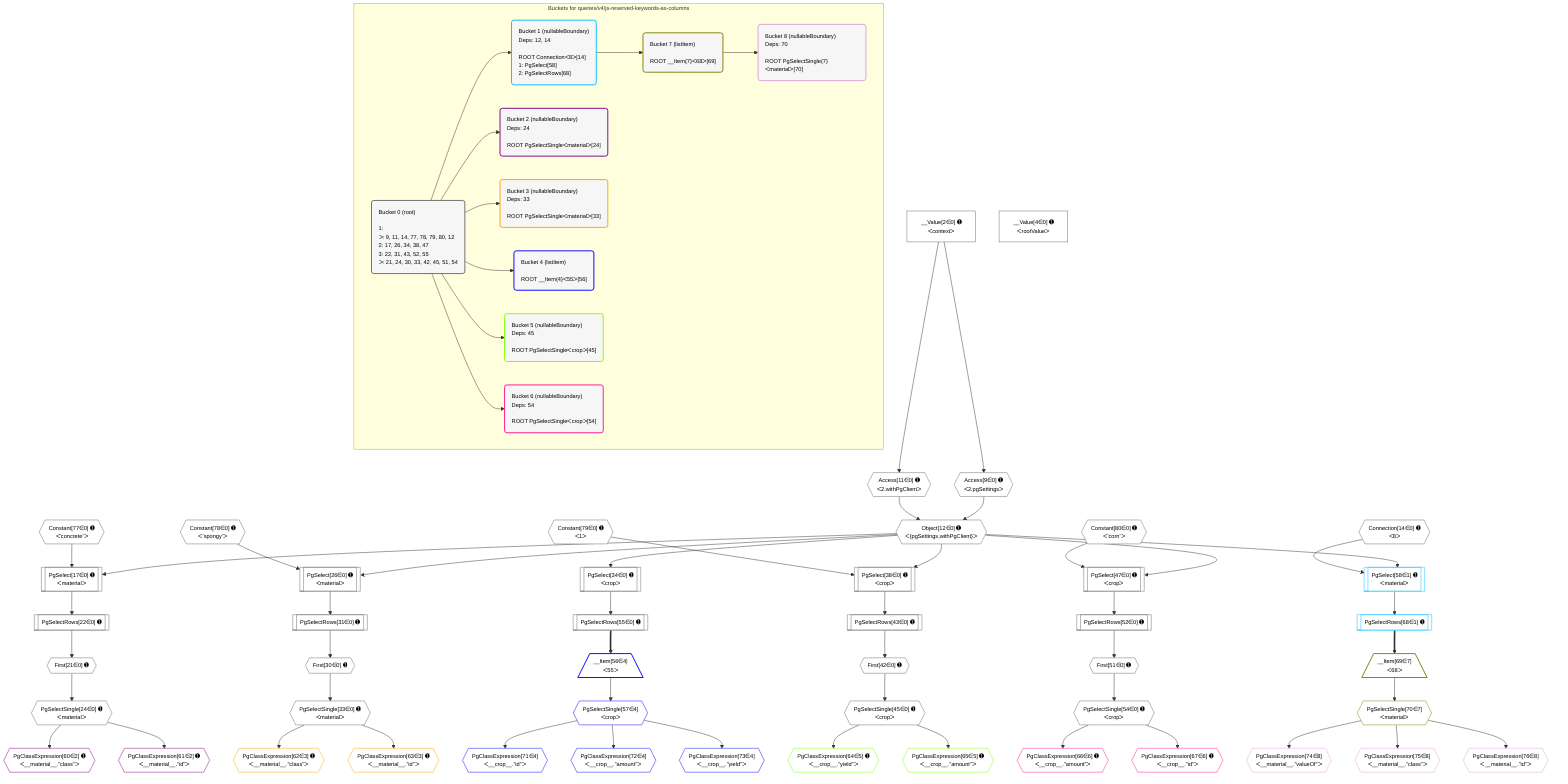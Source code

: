%%{init: {'themeVariables': { 'fontSize': '12px'}}}%%
graph TD
    classDef path fill:#eee,stroke:#000,color:#000
    classDef plan fill:#fff,stroke-width:1px,color:#000
    classDef itemplan fill:#fff,stroke-width:2px,color:#000
    classDef unbatchedplan fill:#dff,stroke-width:1px,color:#000
    classDef sideeffectplan fill:#fcc,stroke-width:2px,color:#000
    classDef bucket fill:#f6f6f6,color:#000,stroke-width:2px,text-align:left

    subgraph "Buckets for queries/v4/js-reserved-keywords-as-columns"
    Bucket0("Bucket 0 (root)<br /><br />1: <br />ᐳ: 9, 11, 14, 77, 78, 79, 80, 12<br />2: 17, 26, 34, 38, 47<br />3: 22, 31, 43, 52, 55<br />ᐳ: 21, 24, 30, 33, 42, 45, 51, 54"):::bucket
    Bucket1("Bucket 1 (nullableBoundary)<br />Deps: 12, 14<br /><br />ROOT Connectionᐸ8ᐳ[14]<br />1: PgSelect[58]<br />2: PgSelectRows[68]"):::bucket
    Bucket2("Bucket 2 (nullableBoundary)<br />Deps: 24<br /><br />ROOT PgSelectSingleᐸmaterialᐳ[24]"):::bucket
    Bucket3("Bucket 3 (nullableBoundary)<br />Deps: 33<br /><br />ROOT PgSelectSingleᐸmaterialᐳ[33]"):::bucket
    Bucket4("Bucket 4 (listItem)<br /><br />ROOT __Item{4}ᐸ55ᐳ[56]"):::bucket
    Bucket5("Bucket 5 (nullableBoundary)<br />Deps: 45<br /><br />ROOT PgSelectSingleᐸcropᐳ[45]"):::bucket
    Bucket6("Bucket 6 (nullableBoundary)<br />Deps: 54<br /><br />ROOT PgSelectSingleᐸcropᐳ[54]"):::bucket
    Bucket7("Bucket 7 (listItem)<br /><br />ROOT __Item{7}ᐸ68ᐳ[69]"):::bucket
    Bucket8("Bucket 8 (nullableBoundary)<br />Deps: 70<br /><br />ROOT PgSelectSingle{7}ᐸmaterialᐳ[70]"):::bucket
    end
    Bucket0 --> Bucket1 & Bucket2 & Bucket3 & Bucket4 & Bucket5 & Bucket6
    Bucket1 --> Bucket7
    Bucket7 --> Bucket8

    %% plan dependencies
    Object12{{"Object[12∈0] ➊<br />ᐸ{pgSettings,withPgClient}ᐳ"}}:::plan
    Access9{{"Access[9∈0] ➊<br />ᐸ2.pgSettingsᐳ"}}:::plan
    Access11{{"Access[11∈0] ➊<br />ᐸ2.withPgClientᐳ"}}:::plan
    Access9 & Access11 --> Object12
    PgSelect17[["PgSelect[17∈0] ➊<br />ᐸmaterialᐳ"]]:::plan
    Constant77{{"Constant[77∈0] ➊<br />ᐸ'concrete'ᐳ"}}:::plan
    Object12 & Constant77 --> PgSelect17
    PgSelect26[["PgSelect[26∈0] ➊<br />ᐸmaterialᐳ"]]:::plan
    Constant78{{"Constant[78∈0] ➊<br />ᐸ'spongy'ᐳ"}}:::plan
    Object12 & Constant78 --> PgSelect26
    PgSelect38[["PgSelect[38∈0] ➊<br />ᐸcropᐳ"]]:::plan
    Constant79{{"Constant[79∈0] ➊<br />ᐸ1ᐳ"}}:::plan
    Object12 & Constant79 --> PgSelect38
    PgSelect47[["PgSelect[47∈0] ➊<br />ᐸcropᐳ"]]:::plan
    Constant80{{"Constant[80∈0] ➊<br />ᐸ'corn'ᐳ"}}:::plan
    Object12 & Constant80 --> PgSelect47
    __Value2["__Value[2∈0] ➊<br />ᐸcontextᐳ"]:::plan
    __Value2 --> Access9
    __Value2 --> Access11
    First21{{"First[21∈0] ➊"}}:::plan
    PgSelectRows22[["PgSelectRows[22∈0] ➊"]]:::plan
    PgSelectRows22 --> First21
    PgSelect17 --> PgSelectRows22
    PgSelectSingle24{{"PgSelectSingle[24∈0] ➊<br />ᐸmaterialᐳ"}}:::plan
    First21 --> PgSelectSingle24
    First30{{"First[30∈0] ➊"}}:::plan
    PgSelectRows31[["PgSelectRows[31∈0] ➊"]]:::plan
    PgSelectRows31 --> First30
    PgSelect26 --> PgSelectRows31
    PgSelectSingle33{{"PgSelectSingle[33∈0] ➊<br />ᐸmaterialᐳ"}}:::plan
    First30 --> PgSelectSingle33
    PgSelect34[["PgSelect[34∈0] ➊<br />ᐸcropᐳ"]]:::plan
    Object12 --> PgSelect34
    First42{{"First[42∈0] ➊"}}:::plan
    PgSelectRows43[["PgSelectRows[43∈0] ➊"]]:::plan
    PgSelectRows43 --> First42
    PgSelect38 --> PgSelectRows43
    PgSelectSingle45{{"PgSelectSingle[45∈0] ➊<br />ᐸcropᐳ"}}:::plan
    First42 --> PgSelectSingle45
    First51{{"First[51∈0] ➊"}}:::plan
    PgSelectRows52[["PgSelectRows[52∈0] ➊"]]:::plan
    PgSelectRows52 --> First51
    PgSelect47 --> PgSelectRows52
    PgSelectSingle54{{"PgSelectSingle[54∈0] ➊<br />ᐸcropᐳ"}}:::plan
    First51 --> PgSelectSingle54
    PgSelectRows55[["PgSelectRows[55∈0] ➊"]]:::plan
    PgSelect34 --> PgSelectRows55
    __Value4["__Value[4∈0] ➊<br />ᐸrootValueᐳ"]:::plan
    Connection14{{"Connection[14∈0] ➊<br />ᐸ8ᐳ"}}:::plan
    PgSelect58[["PgSelect[58∈1] ➊<br />ᐸmaterialᐳ"]]:::plan
    Object12 & Connection14 --> PgSelect58
    PgSelectRows68[["PgSelectRows[68∈1] ➊"]]:::plan
    PgSelect58 --> PgSelectRows68
    __Item69[/"__Item[69∈7]<br />ᐸ68ᐳ"\]:::itemplan
    PgSelectRows68 ==> __Item69
    PgSelectSingle70{{"PgSelectSingle[70∈7]<br />ᐸmaterialᐳ"}}:::plan
    __Item69 --> PgSelectSingle70
    PgClassExpression74{{"PgClassExpression[74∈8]<br />ᐸ__material__.”valueOf”ᐳ"}}:::plan
    PgSelectSingle70 --> PgClassExpression74
    PgClassExpression75{{"PgClassExpression[75∈8]<br />ᐸ__material__.”class”ᐳ"}}:::plan
    PgSelectSingle70 --> PgClassExpression75
    PgClassExpression76{{"PgClassExpression[76∈8]<br />ᐸ__material__.”id”ᐳ"}}:::plan
    PgSelectSingle70 --> PgClassExpression76
    PgClassExpression60{{"PgClassExpression[60∈2] ➊<br />ᐸ__material__.”class”ᐳ"}}:::plan
    PgSelectSingle24 --> PgClassExpression60
    PgClassExpression61{{"PgClassExpression[61∈2] ➊<br />ᐸ__material__.”id”ᐳ"}}:::plan
    PgSelectSingle24 --> PgClassExpression61
    PgClassExpression62{{"PgClassExpression[62∈3] ➊<br />ᐸ__material__.”class”ᐳ"}}:::plan
    PgSelectSingle33 --> PgClassExpression62
    PgClassExpression63{{"PgClassExpression[63∈3] ➊<br />ᐸ__material__.”id”ᐳ"}}:::plan
    PgSelectSingle33 --> PgClassExpression63
    __Item56[/"__Item[56∈4]<br />ᐸ55ᐳ"\]:::itemplan
    PgSelectRows55 ==> __Item56
    PgSelectSingle57{{"PgSelectSingle[57∈4]<br />ᐸcropᐳ"}}:::plan
    __Item56 --> PgSelectSingle57
    PgClassExpression71{{"PgClassExpression[71∈4]<br />ᐸ__crop__.”id”ᐳ"}}:::plan
    PgSelectSingle57 --> PgClassExpression71
    PgClassExpression72{{"PgClassExpression[72∈4]<br />ᐸ__crop__.”amount”ᐳ"}}:::plan
    PgSelectSingle57 --> PgClassExpression72
    PgClassExpression73{{"PgClassExpression[73∈4]<br />ᐸ__crop__.”yield”ᐳ"}}:::plan
    PgSelectSingle57 --> PgClassExpression73
    PgClassExpression64{{"PgClassExpression[64∈5] ➊<br />ᐸ__crop__.”yield”ᐳ"}}:::plan
    PgSelectSingle45 --> PgClassExpression64
    PgClassExpression65{{"PgClassExpression[65∈5] ➊<br />ᐸ__crop__.”amount”ᐳ"}}:::plan
    PgSelectSingle45 --> PgClassExpression65
    PgClassExpression66{{"PgClassExpression[66∈6] ➊<br />ᐸ__crop__.”amount”ᐳ"}}:::plan
    PgSelectSingle54 --> PgClassExpression66
    PgClassExpression67{{"PgClassExpression[67∈6] ➊<br />ᐸ__crop__.”id”ᐳ"}}:::plan
    PgSelectSingle54 --> PgClassExpression67

    %% define steps
    classDef bucket0 stroke:#696969
    class Bucket0,__Value2,__Value4,Access9,Access11,Object12,Connection14,PgSelect17,First21,PgSelectRows22,PgSelectSingle24,PgSelect26,First30,PgSelectRows31,PgSelectSingle33,PgSelect34,PgSelect38,First42,PgSelectRows43,PgSelectSingle45,PgSelect47,First51,PgSelectRows52,PgSelectSingle54,PgSelectRows55,Constant77,Constant78,Constant79,Constant80 bucket0
    classDef bucket1 stroke:#00bfff
    class Bucket1,PgSelect58,PgSelectRows68 bucket1
    classDef bucket2 stroke:#7f007f
    class Bucket2,PgClassExpression60,PgClassExpression61 bucket2
    classDef bucket3 stroke:#ffa500
    class Bucket3,PgClassExpression62,PgClassExpression63 bucket3
    classDef bucket4 stroke:#0000ff
    class Bucket4,__Item56,PgSelectSingle57,PgClassExpression71,PgClassExpression72,PgClassExpression73 bucket4
    classDef bucket5 stroke:#7fff00
    class Bucket5,PgClassExpression64,PgClassExpression65 bucket5
    classDef bucket6 stroke:#ff1493
    class Bucket6,PgClassExpression66,PgClassExpression67 bucket6
    classDef bucket7 stroke:#808000
    class Bucket7,__Item69,PgSelectSingle70 bucket7
    classDef bucket8 stroke:#dda0dd
    class Bucket8,PgClassExpression74,PgClassExpression75,PgClassExpression76 bucket8